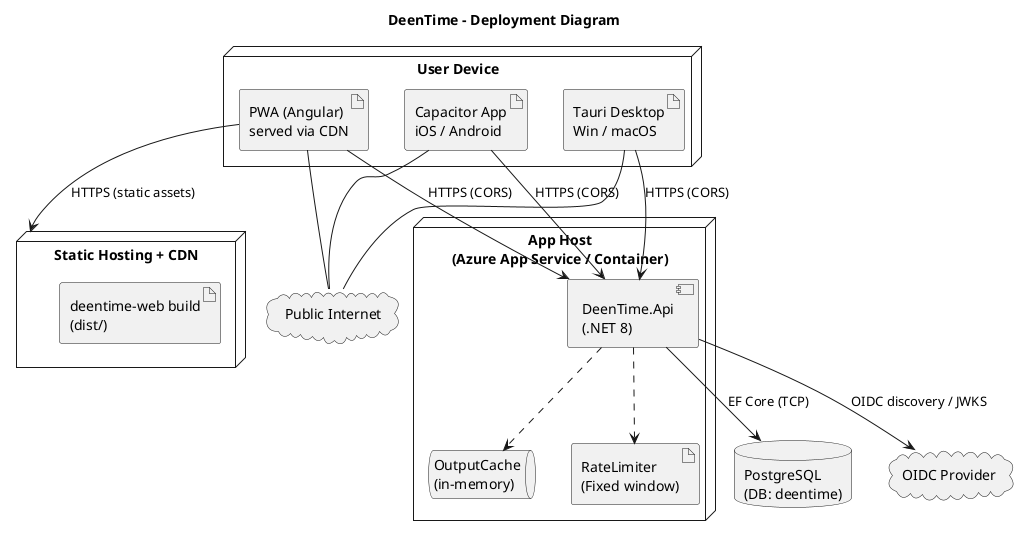 @startuml
title DeenTime – Deployment Diagram

node "User Device" {
  artifact "PWA (Angular)\nserved via CDN" as PWA
  artifact "Capacitor App\niOS / Android" as Cap
  artifact "Tauri Desktop\nWin / macOS" as Tauri
}

cloud "Public Internet" as NET

node "Static Hosting + CDN" as CDN {
  artifact "deentime-web build\n(dist/)" as STATIC
}

node "App Host\n(Azure App Service / Container)" as APP {
  component "DeenTime.Api\n(.NET 8)" as API
  queue "OutputCache\n(in-memory)" as CACHE
  artifact "RateLimiter\n(Fixed window)" as RL
}

database "PostgreSQL\n(DB: deentime)" as DB
cloud "OIDC Provider" as IDP

PWA -- NET
Cap -- NET
Tauri -- NET

PWA --> CDN : HTTPS (static assets)
PWA --> API : HTTPS (CORS)
Cap --> API : HTTPS (CORS)
Tauri --> API : HTTPS (CORS)

API --> DB : EF Core (TCP)
API --> IDP : OIDC discovery / JWKS
API ..> CACHE
API ..> RL
@enduml
